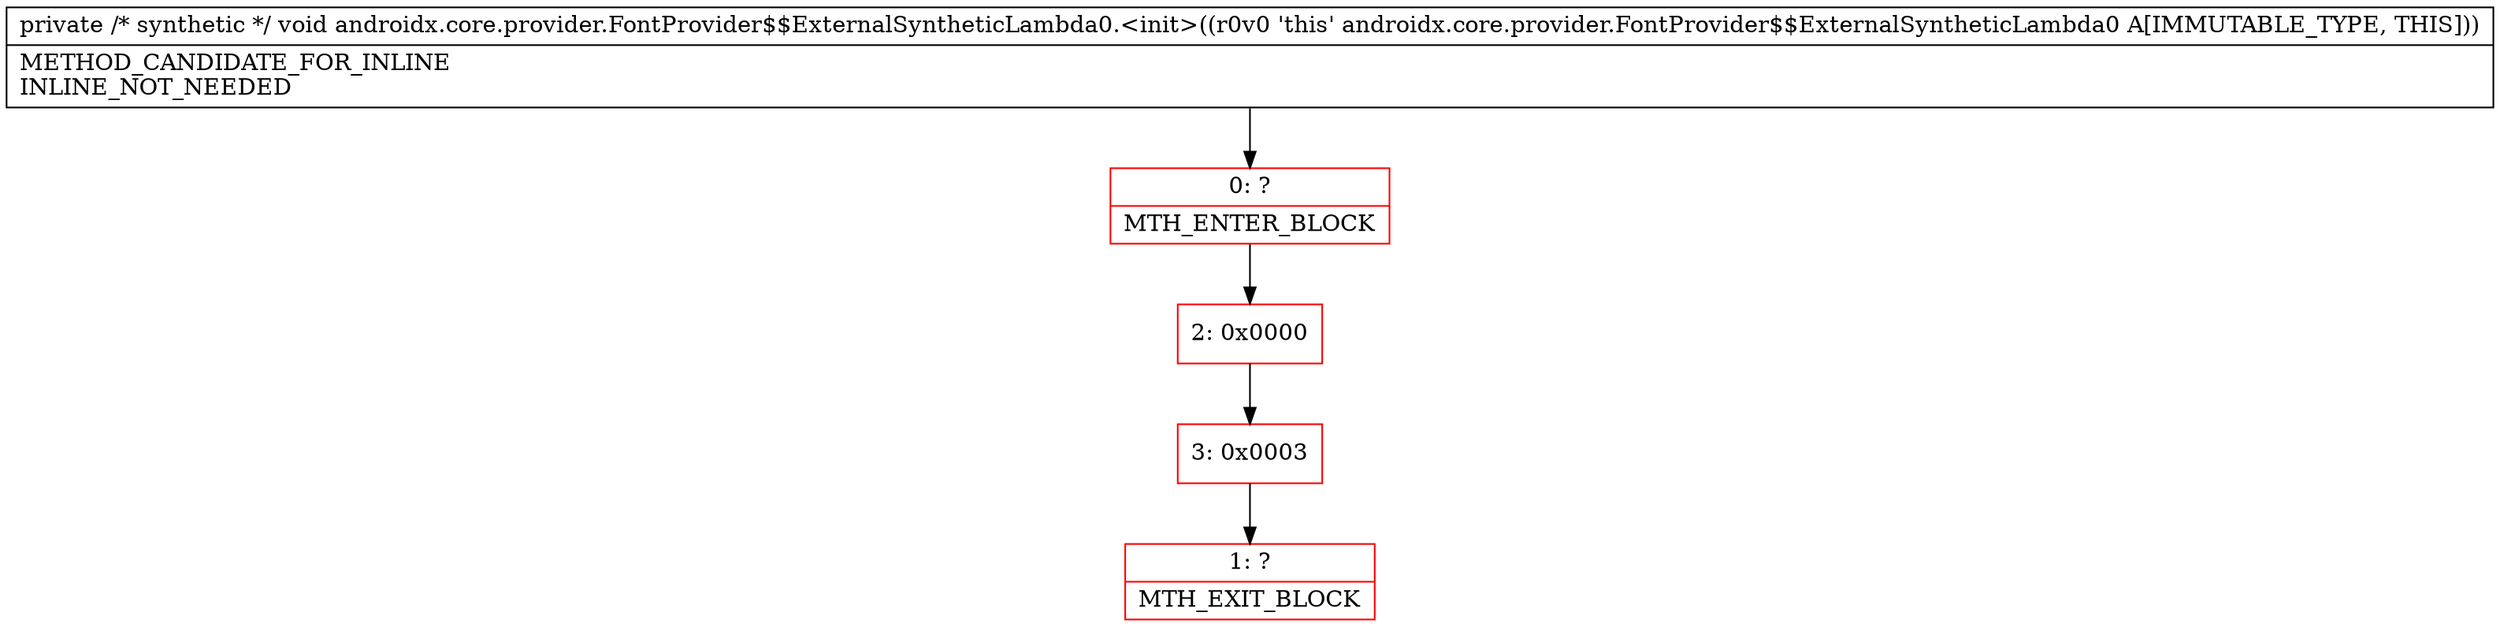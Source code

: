 digraph "CFG forandroidx.core.provider.FontProvider$$ExternalSyntheticLambda0.\<init\>()V" {
subgraph cluster_Region_117261809 {
label = "R(0)";
node [shape=record,color=blue];
}
Node_0 [shape=record,color=red,label="{0\:\ ?|MTH_ENTER_BLOCK\l}"];
Node_2 [shape=record,color=red,label="{2\:\ 0x0000}"];
Node_3 [shape=record,color=red,label="{3\:\ 0x0003}"];
Node_1 [shape=record,color=red,label="{1\:\ ?|MTH_EXIT_BLOCK\l}"];
MethodNode[shape=record,label="{private \/* synthetic *\/ void androidx.core.provider.FontProvider$$ExternalSyntheticLambda0.\<init\>((r0v0 'this' androidx.core.provider.FontProvider$$ExternalSyntheticLambda0 A[IMMUTABLE_TYPE, THIS]))  | METHOD_CANDIDATE_FOR_INLINE\lINLINE_NOT_NEEDED\l}"];
MethodNode -> Node_0;Node_0 -> Node_2;
Node_2 -> Node_3;
Node_3 -> Node_1;
}

